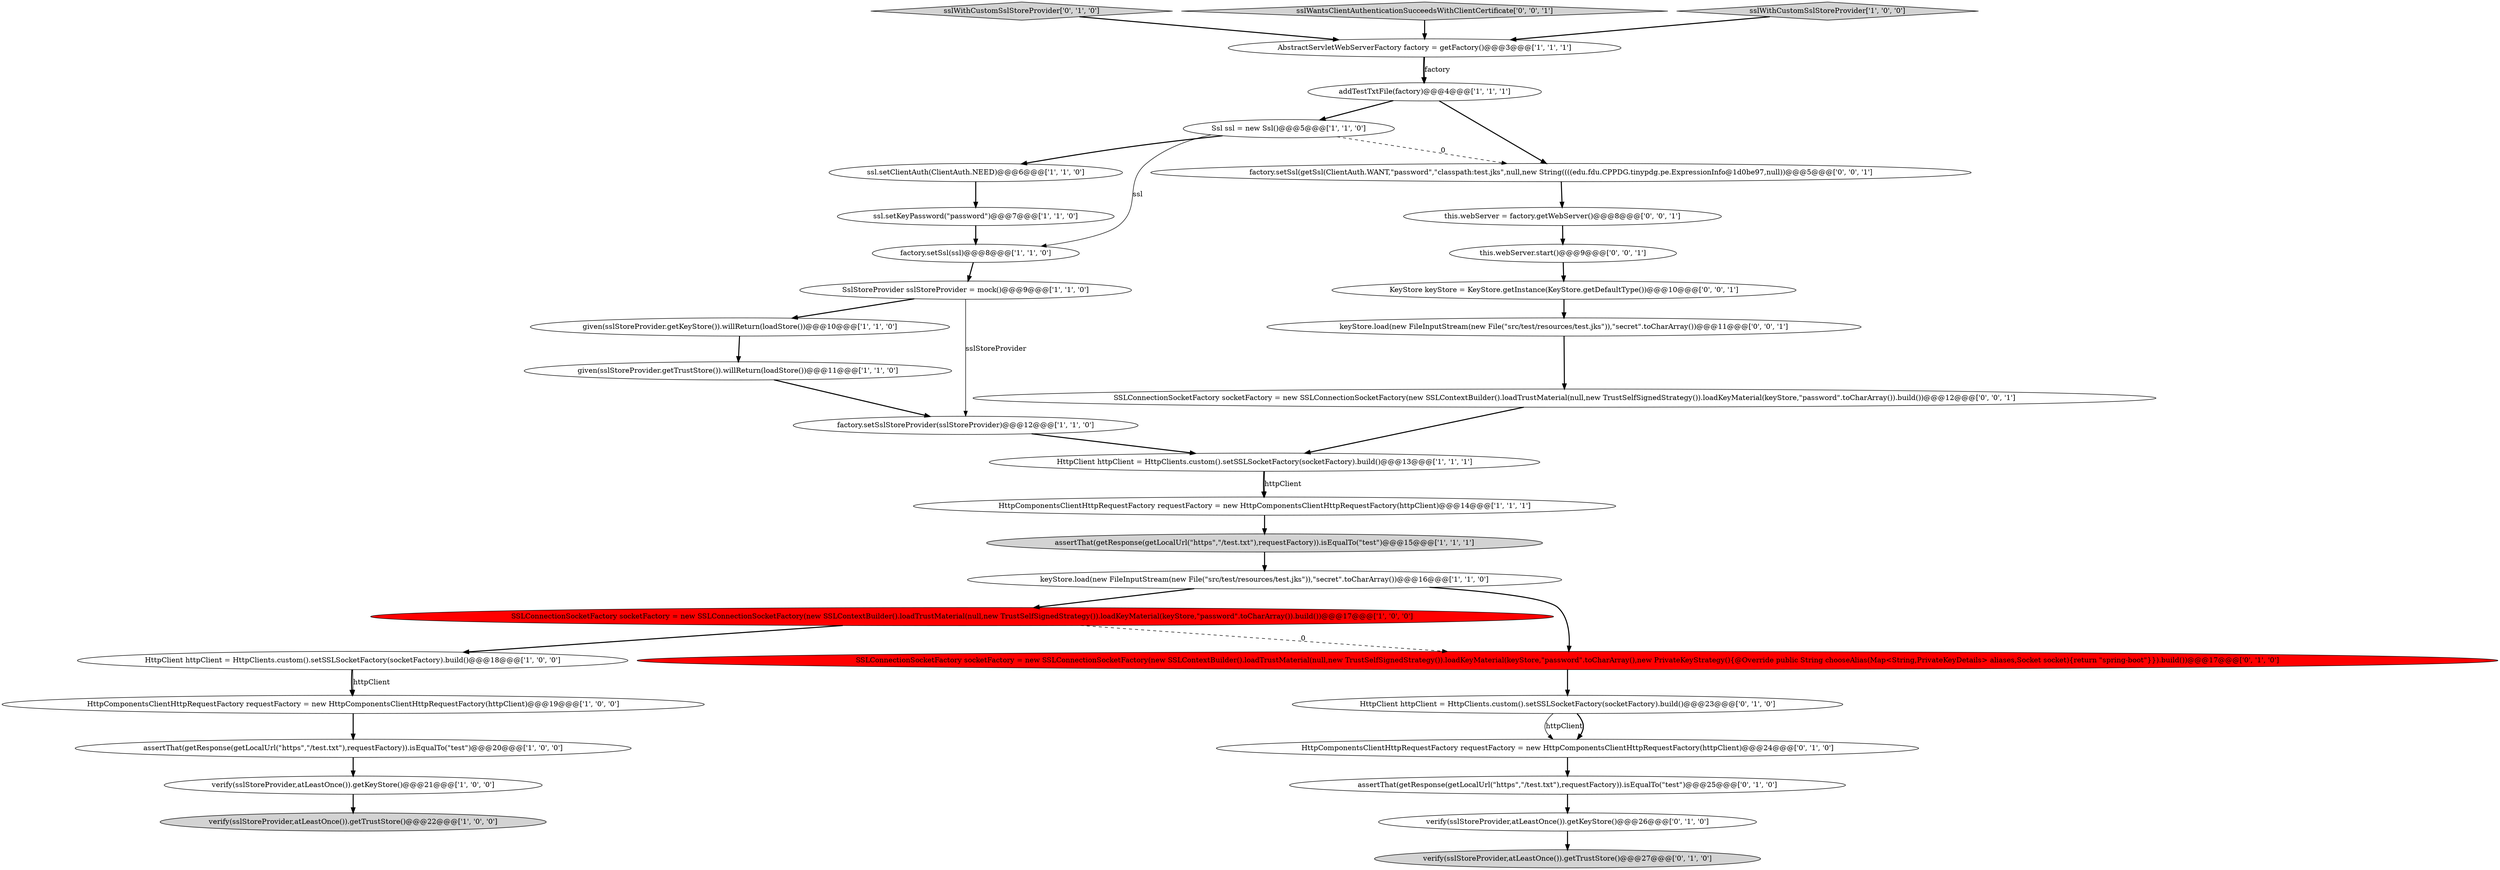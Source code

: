 digraph {
16 [style = filled, label = "factory.setSsl(ssl)@@@8@@@['1', '1', '0']", fillcolor = white, shape = ellipse image = "AAA0AAABBB1BBB"];
0 [style = filled, label = "HttpClient httpClient = HttpClients.custom().setSSLSocketFactory(socketFactory).build()@@@13@@@['1', '1', '1']", fillcolor = white, shape = ellipse image = "AAA0AAABBB1BBB"];
15 [style = filled, label = "ssl.setClientAuth(ClientAuth.NEED)@@@6@@@['1', '1', '0']", fillcolor = white, shape = ellipse image = "AAA0AAABBB1BBB"];
25 [style = filled, label = "HttpComponentsClientHttpRequestFactory requestFactory = new HttpComponentsClientHttpRequestFactory(httpClient)@@@24@@@['0', '1', '0']", fillcolor = white, shape = ellipse image = "AAA0AAABBB2BBB"];
19 [style = filled, label = "AbstractServletWebServerFactory factory = getFactory()@@@3@@@['1', '1', '1']", fillcolor = white, shape = ellipse image = "AAA0AAABBB1BBB"];
4 [style = filled, label = "assertThat(getResponse(getLocalUrl(\"https\",\"/test.txt\"),requestFactory)).isEqualTo(\"test\")@@@20@@@['1', '0', '0']", fillcolor = white, shape = ellipse image = "AAA0AAABBB1BBB"];
17 [style = filled, label = "SSLConnectionSocketFactory socketFactory = new SSLConnectionSocketFactory(new SSLContextBuilder().loadTrustMaterial(null,new TrustSelfSignedStrategy()).loadKeyMaterial(keyStore,\"password\".toCharArray()).build())@@@17@@@['1', '0', '0']", fillcolor = red, shape = ellipse image = "AAA1AAABBB1BBB"];
24 [style = filled, label = "sslWithCustomSslStoreProvider['0', '1', '0']", fillcolor = lightgray, shape = diamond image = "AAA0AAABBB2BBB"];
34 [style = filled, label = "this.webServer = factory.getWebServer()@@@8@@@['0', '0', '1']", fillcolor = white, shape = ellipse image = "AAA0AAABBB3BBB"];
30 [style = filled, label = "sslWantsClientAuthenticationSucceedsWithClientCertificate['0', '0', '1']", fillcolor = lightgray, shape = diamond image = "AAA0AAABBB3BBB"];
27 [style = filled, label = "HttpClient httpClient = HttpClients.custom().setSSLSocketFactory(socketFactory).build()@@@23@@@['0', '1', '0']", fillcolor = white, shape = ellipse image = "AAA0AAABBB2BBB"];
21 [style = filled, label = "verify(sslStoreProvider,atLeastOnce()).getTrustStore()@@@27@@@['0', '1', '0']", fillcolor = lightgray, shape = ellipse image = "AAA0AAABBB2BBB"];
13 [style = filled, label = "addTestTxtFile(factory)@@@4@@@['1', '1', '1']", fillcolor = white, shape = ellipse image = "AAA0AAABBB1BBB"];
1 [style = filled, label = "assertThat(getResponse(getLocalUrl(\"https\",\"/test.txt\"),requestFactory)).isEqualTo(\"test\")@@@15@@@['1', '1', '1']", fillcolor = lightgray, shape = ellipse image = "AAA0AAABBB1BBB"];
29 [style = filled, label = "keyStore.load(new FileInputStream(new File(\"src/test/resources/test.jks\")),\"secret\".toCharArray())@@@11@@@['0', '0', '1']", fillcolor = white, shape = ellipse image = "AAA0AAABBB3BBB"];
2 [style = filled, label = "Ssl ssl = new Ssl()@@@5@@@['1', '1', '0']", fillcolor = white, shape = ellipse image = "AAA0AAABBB1BBB"];
8 [style = filled, label = "HttpComponentsClientHttpRequestFactory requestFactory = new HttpComponentsClientHttpRequestFactory(httpClient)@@@14@@@['1', '1', '1']", fillcolor = white, shape = ellipse image = "AAA0AAABBB1BBB"];
26 [style = filled, label = "verify(sslStoreProvider,atLeastOnce()).getKeyStore()@@@26@@@['0', '1', '0']", fillcolor = white, shape = ellipse image = "AAA0AAABBB2BBB"];
28 [style = filled, label = "this.webServer.start()@@@9@@@['0', '0', '1']", fillcolor = white, shape = ellipse image = "AAA0AAABBB3BBB"];
12 [style = filled, label = "verify(sslStoreProvider,atLeastOnce()).getKeyStore()@@@21@@@['1', '0', '0']", fillcolor = white, shape = ellipse image = "AAA0AAABBB1BBB"];
18 [style = filled, label = "keyStore.load(new FileInputStream(new File(\"src/test/resources/test.jks\")),\"secret\".toCharArray())@@@16@@@['1', '1', '0']", fillcolor = white, shape = ellipse image = "AAA0AAABBB1BBB"];
23 [style = filled, label = "assertThat(getResponse(getLocalUrl(\"https\",\"/test.txt\"),requestFactory)).isEqualTo(\"test\")@@@25@@@['0', '1', '0']", fillcolor = white, shape = ellipse image = "AAA0AAABBB2BBB"];
22 [style = filled, label = "SSLConnectionSocketFactory socketFactory = new SSLConnectionSocketFactory(new SSLContextBuilder().loadTrustMaterial(null,new TrustSelfSignedStrategy()).loadKeyMaterial(keyStore,\"password\".toCharArray(),new PrivateKeyStrategy(){@Override public String chooseAlias(Map<String,PrivateKeyDetails> aliases,Socket socket){return \"spring-boot\"}}).build())@@@17@@@['0', '1', '0']", fillcolor = red, shape = ellipse image = "AAA1AAABBB2BBB"];
32 [style = filled, label = "SSLConnectionSocketFactory socketFactory = new SSLConnectionSocketFactory(new SSLContextBuilder().loadTrustMaterial(null,new TrustSelfSignedStrategy()).loadKeyMaterial(keyStore,\"password\".toCharArray()).build())@@@12@@@['0', '0', '1']", fillcolor = white, shape = ellipse image = "AAA0AAABBB3BBB"];
7 [style = filled, label = "sslWithCustomSslStoreProvider['1', '0', '0']", fillcolor = lightgray, shape = diamond image = "AAA0AAABBB1BBB"];
20 [style = filled, label = "given(sslStoreProvider.getKeyStore()).willReturn(loadStore())@@@10@@@['1', '1', '0']", fillcolor = white, shape = ellipse image = "AAA0AAABBB1BBB"];
6 [style = filled, label = "SslStoreProvider sslStoreProvider = mock()@@@9@@@['1', '1', '0']", fillcolor = white, shape = ellipse image = "AAA0AAABBB1BBB"];
9 [style = filled, label = "HttpComponentsClientHttpRequestFactory requestFactory = new HttpComponentsClientHttpRequestFactory(httpClient)@@@19@@@['1', '0', '0']", fillcolor = white, shape = ellipse image = "AAA0AAABBB1BBB"];
31 [style = filled, label = "KeyStore keyStore = KeyStore.getInstance(KeyStore.getDefaultType())@@@10@@@['0', '0', '1']", fillcolor = white, shape = ellipse image = "AAA0AAABBB3BBB"];
33 [style = filled, label = "factory.setSsl(getSsl(ClientAuth.WANT,\"password\",\"classpath:test.jks\",null,new String((((edu.fdu.CPPDG.tinypdg.pe.ExpressionInfo@1d0be97,null))@@@5@@@['0', '0', '1']", fillcolor = white, shape = ellipse image = "AAA0AAABBB3BBB"];
14 [style = filled, label = "verify(sslStoreProvider,atLeastOnce()).getTrustStore()@@@22@@@['1', '0', '0']", fillcolor = lightgray, shape = ellipse image = "AAA0AAABBB1BBB"];
5 [style = filled, label = "ssl.setKeyPassword(\"password\")@@@7@@@['1', '1', '0']", fillcolor = white, shape = ellipse image = "AAA0AAABBB1BBB"];
10 [style = filled, label = "given(sslStoreProvider.getTrustStore()).willReturn(loadStore())@@@11@@@['1', '1', '0']", fillcolor = white, shape = ellipse image = "AAA0AAABBB1BBB"];
11 [style = filled, label = "factory.setSslStoreProvider(sslStoreProvider)@@@12@@@['1', '1', '0']", fillcolor = white, shape = ellipse image = "AAA0AAABBB1BBB"];
3 [style = filled, label = "HttpClient httpClient = HttpClients.custom().setSSLSocketFactory(socketFactory).build()@@@18@@@['1', '0', '0']", fillcolor = white, shape = ellipse image = "AAA0AAABBB1BBB"];
3->9 [style = solid, label="httpClient"];
24->19 [style = bold, label=""];
6->11 [style = solid, label="sslStoreProvider"];
25->23 [style = bold, label=""];
16->6 [style = bold, label=""];
9->4 [style = bold, label=""];
28->31 [style = bold, label=""];
32->0 [style = bold, label=""];
23->26 [style = bold, label=""];
18->17 [style = bold, label=""];
31->29 [style = bold, label=""];
1->18 [style = bold, label=""];
15->5 [style = bold, label=""];
20->10 [style = bold, label=""];
26->21 [style = bold, label=""];
5->16 [style = bold, label=""];
6->20 [style = bold, label=""];
8->1 [style = bold, label=""];
3->9 [style = bold, label=""];
34->28 [style = bold, label=""];
30->19 [style = bold, label=""];
11->0 [style = bold, label=""];
18->22 [style = bold, label=""];
19->13 [style = bold, label=""];
27->25 [style = solid, label="httpClient"];
22->27 [style = bold, label=""];
2->16 [style = solid, label="ssl"];
29->32 [style = bold, label=""];
2->15 [style = bold, label=""];
0->8 [style = bold, label=""];
12->14 [style = bold, label=""];
17->3 [style = bold, label=""];
4->12 [style = bold, label=""];
19->13 [style = solid, label="factory"];
2->33 [style = dashed, label="0"];
0->8 [style = solid, label="httpClient"];
13->33 [style = bold, label=""];
7->19 [style = bold, label=""];
33->34 [style = bold, label=""];
27->25 [style = bold, label=""];
13->2 [style = bold, label=""];
10->11 [style = bold, label=""];
17->22 [style = dashed, label="0"];
}
